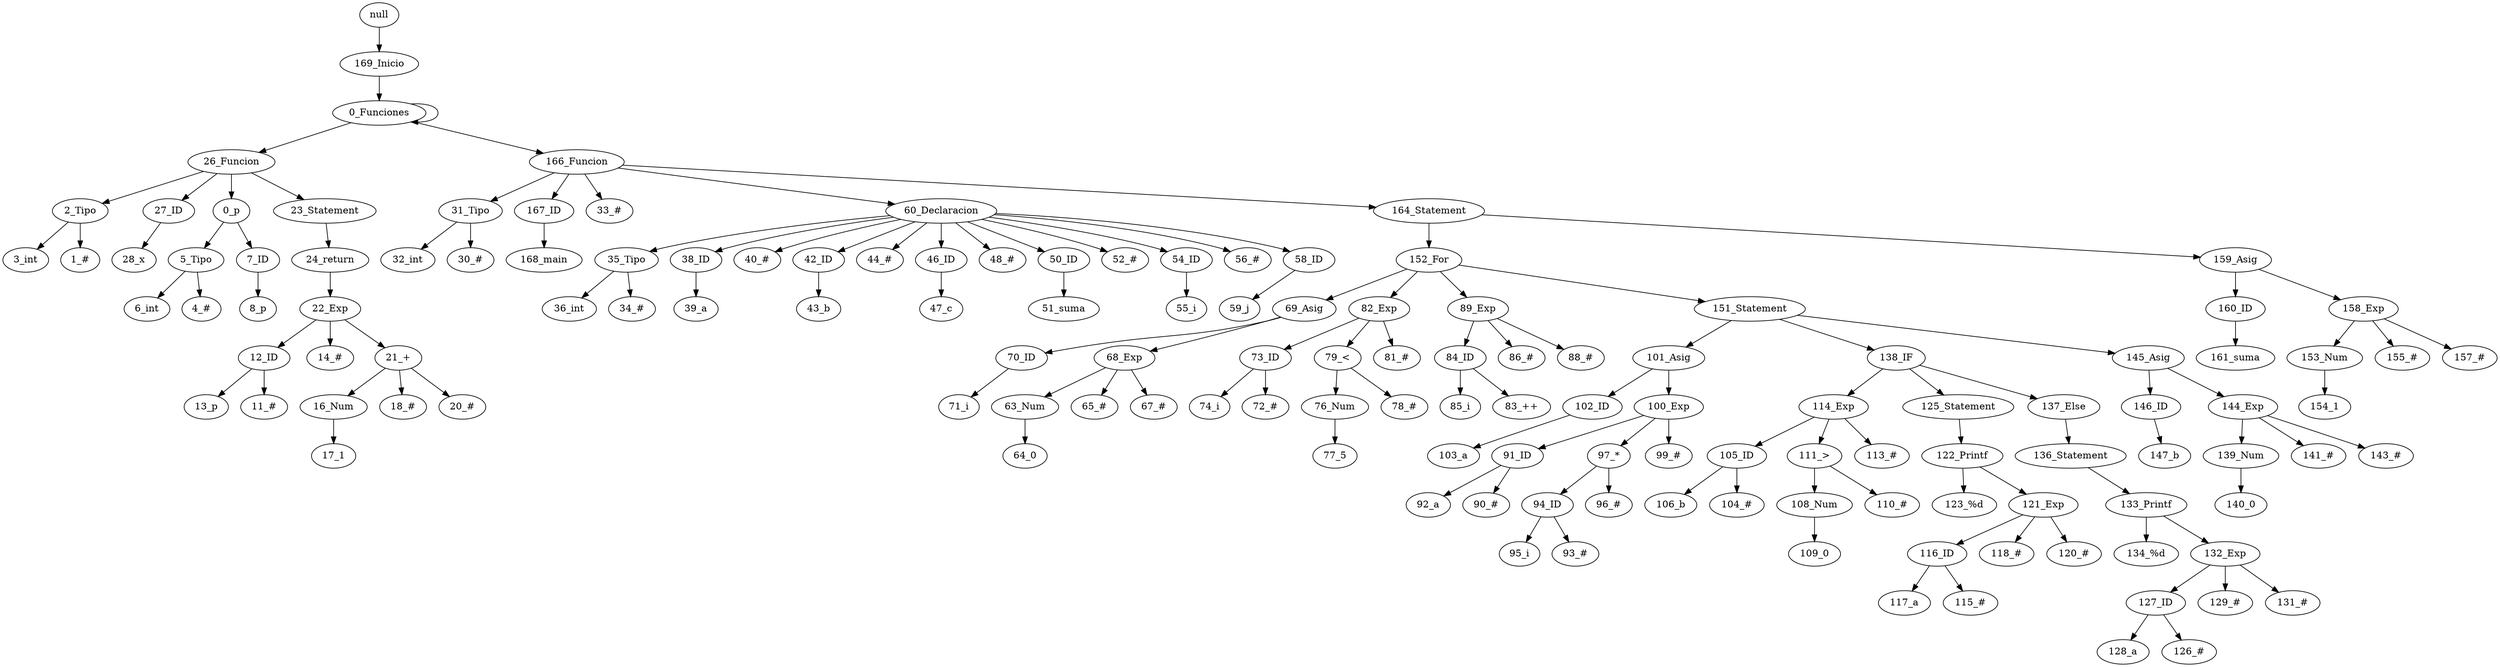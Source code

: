 digraph {
"null" -> "169_Inicio";
"169_Inicio" -> "0_Funciones";
"0_Funciones" -> "0_Funciones";
"0_Funciones" -> "26_Funcion";
"26_Funcion" -> "2_Tipo";
"2_Tipo" -> "3_int";
"2_Tipo" -> "1_#";
"26_Funcion" -> "27_ID";
"27_ID" -> "28_x";
"26_Funcion" -> "0_p";
"0_p" -> "5_Tipo";
"5_Tipo" -> "6_int";
"5_Tipo" -> "4_#";
"0_p" -> "7_ID";
"7_ID" -> "8_p";
"26_Funcion" -> "23_Statement";
"23_Statement" -> "24_return";
"24_return" -> "22_Exp";
"22_Exp" -> "12_ID";
"12_ID" -> "13_p";
"12_ID" -> "11_#";
"22_Exp" -> "14_#";
"22_Exp" -> "21_+";
"21_+" -> "16_Num";
"16_Num" -> "17_1";
"21_+" -> "18_#";
"21_+" -> "20_#";
"0_Funciones" -> "166_Funcion";
"166_Funcion" -> "31_Tipo";
"31_Tipo" -> "32_int";
"31_Tipo" -> "30_#";
"166_Funcion" -> "167_ID";
"167_ID" -> "168_main";
"166_Funcion" -> "33_#";
"166_Funcion" -> "60_Declaracion";
"60_Declaracion" -> "35_Tipo";
"35_Tipo" -> "36_int";
"35_Tipo" -> "34_#";
"60_Declaracion" -> "38_ID";
"38_ID" -> "39_a";
"60_Declaracion" -> "40_#";
"60_Declaracion" -> "42_ID";
"42_ID" -> "43_b";
"60_Declaracion" -> "44_#";
"60_Declaracion" -> "46_ID";
"46_ID" -> "47_c";
"60_Declaracion" -> "48_#";
"60_Declaracion" -> "50_ID";
"50_ID" -> "51_suma";
"60_Declaracion" -> "52_#";
"60_Declaracion" -> "54_ID";
"54_ID" -> "55_i";
"60_Declaracion" -> "56_#";
"60_Declaracion" -> "58_ID";
"58_ID" -> "59_j";
"166_Funcion" -> "164_Statement";
"164_Statement" -> "152_For";
"152_For" -> "69_Asig";
"69_Asig" -> "70_ID";
"70_ID" -> "71_i";
"69_Asig" -> "68_Exp";
"68_Exp" -> "63_Num";
"63_Num" -> "64_0";
"68_Exp" -> "65_#";
"68_Exp" -> "67_#";
"152_For" -> "82_Exp";
"82_Exp" -> "73_ID";
"73_ID" -> "74_i";
"73_ID" -> "72_#";
"82_Exp" -> "79_<";
"79_<" -> "76_Num";
"76_Num" -> "77_5";
"79_<" -> "78_#";
"82_Exp" -> "81_#";
"152_For" -> "89_Exp";
"89_Exp" -> "84_ID";
"84_ID" -> "85_i";
"84_ID" -> "83_++";
"89_Exp" -> "86_#";
"89_Exp" -> "88_#";
"152_For" -> "151_Statement";
"151_Statement" -> "101_Asig";
"101_Asig" -> "102_ID";
"102_ID" -> "103_a";
"101_Asig" -> "100_Exp";
"100_Exp" -> "91_ID";
"91_ID" -> "92_a";
"91_ID" -> "90_#";
"100_Exp" -> "97_*";
"97_*" -> "94_ID";
"94_ID" -> "95_i";
"94_ID" -> "93_#";
"97_*" -> "96_#";
"100_Exp" -> "99_#";
"151_Statement" -> "138_IF";
"138_IF" -> "114_Exp";
"114_Exp" -> "105_ID";
"105_ID" -> "106_b";
"105_ID" -> "104_#";
"114_Exp" -> "111_>";
"111_>" -> "108_Num";
"108_Num" -> "109_0";
"111_>" -> "110_#";
"114_Exp" -> "113_#";
"138_IF" -> "125_Statement";
"125_Statement" -> "122_Printf";
"122_Printf" -> "123_%d";
"122_Printf" -> "121_Exp";
"121_Exp" -> "116_ID";
"116_ID" -> "117_a";
"116_ID" -> "115_#";
"121_Exp" -> "118_#";
"121_Exp" -> "120_#";
"138_IF" -> "137_Else";
"137_Else" -> "136_Statement";
"136_Statement" -> "133_Printf";
"133_Printf" -> "134_%d";
"133_Printf" -> "132_Exp";
"132_Exp" -> "127_ID";
"127_ID" -> "128_a";
"127_ID" -> "126_#";
"132_Exp" -> "129_#";
"132_Exp" -> "131_#";
"151_Statement" -> "145_Asig";
"145_Asig" -> "146_ID";
"146_ID" -> "147_b";
"145_Asig" -> "144_Exp";
"144_Exp" -> "139_Num";
"139_Num" -> "140_0";
"144_Exp" -> "141_#";
"144_Exp" -> "143_#";
"164_Statement" -> "159_Asig";
"159_Asig" -> "160_ID";
"160_ID" -> "161_suma";
"159_Asig" -> "158_Exp";
"158_Exp" -> "153_Num";
"153_Num" -> "154_1";
"158_Exp" -> "155_#";
"158_Exp" -> "157_#";
}
